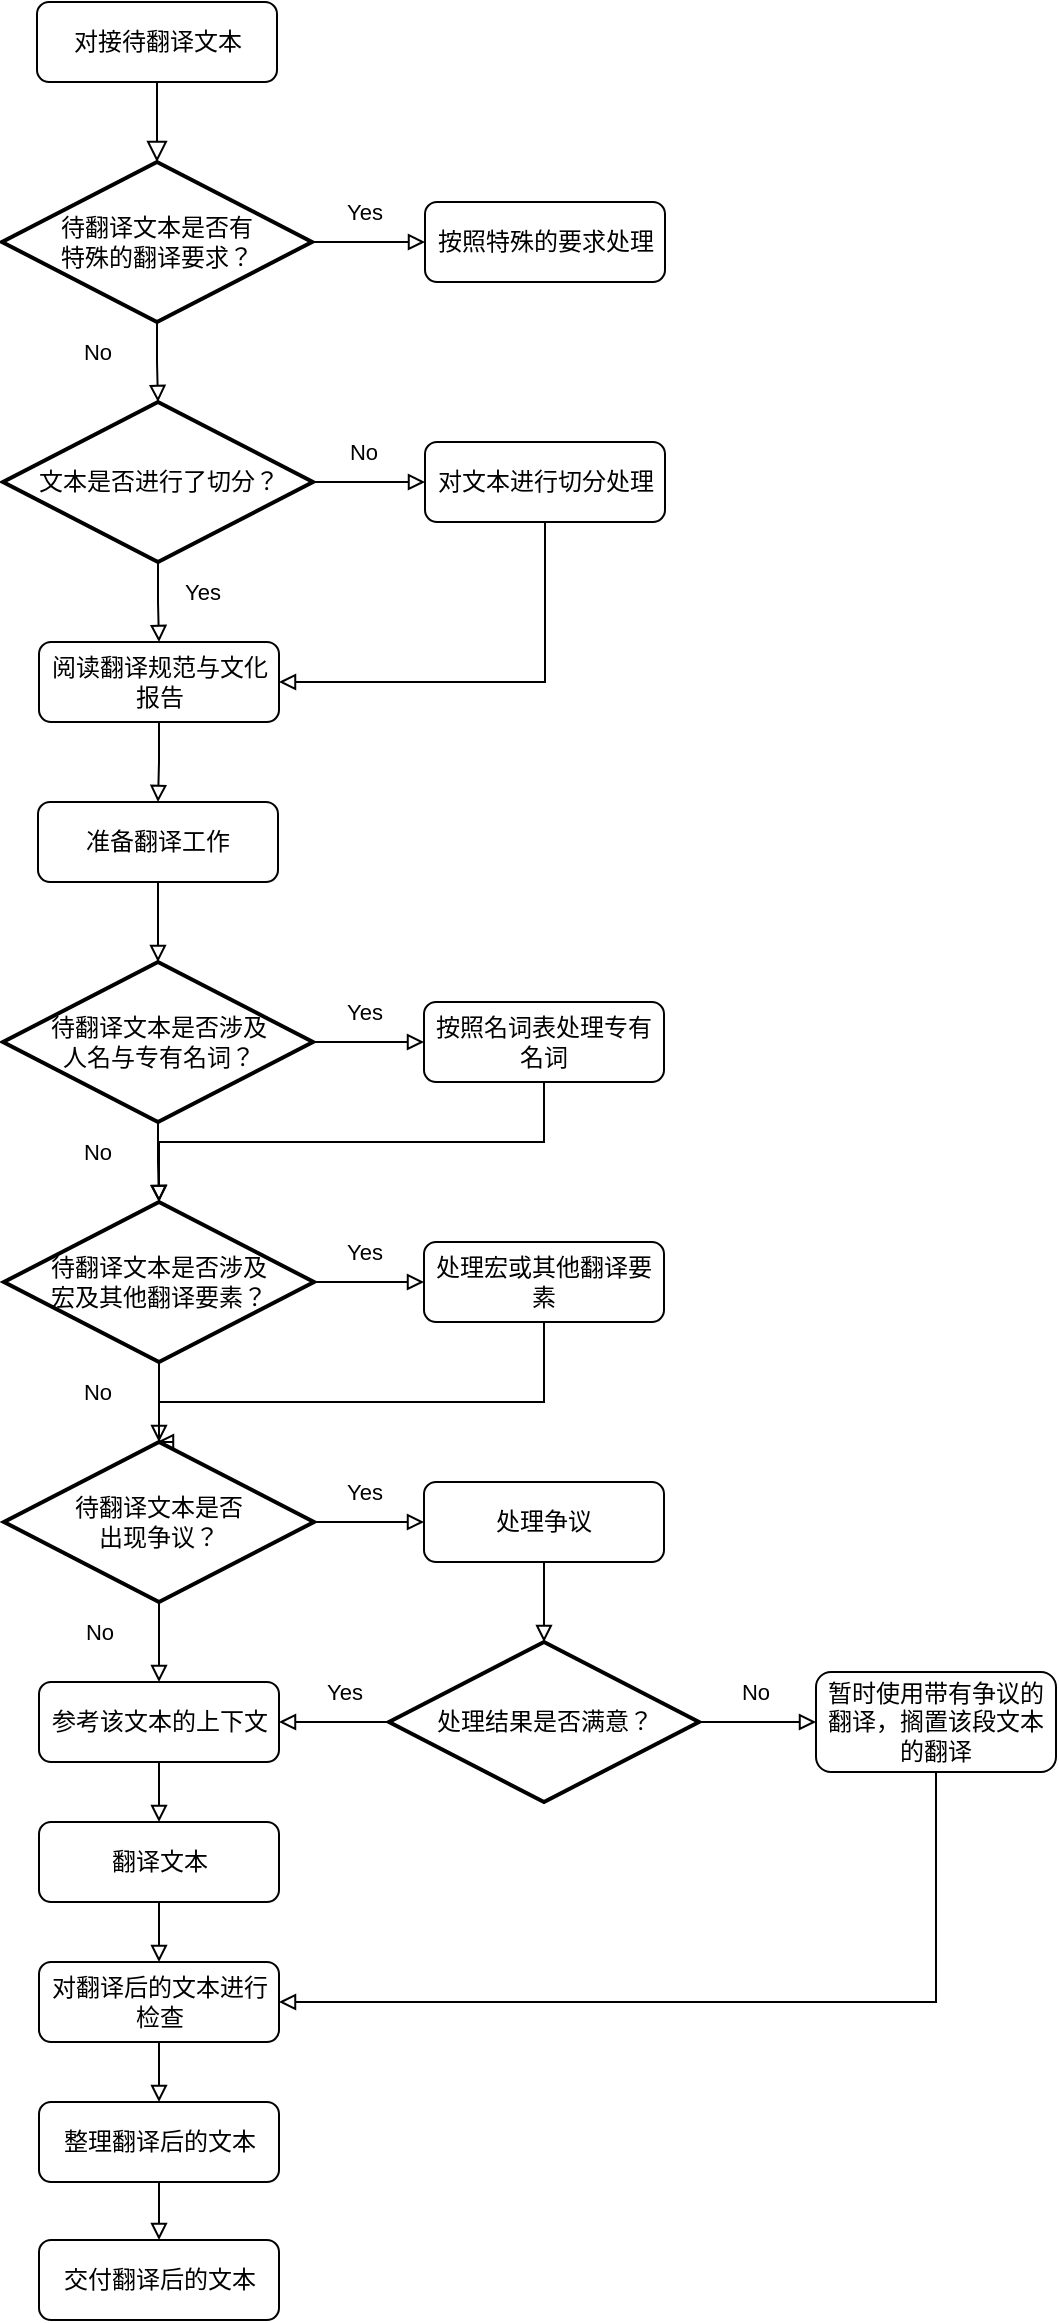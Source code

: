 <mxfile version="24.1.0" type="github">
  <diagram id="C5RBs43oDa-KdzZeNtuy" name="Page-1">
    <mxGraphModel dx="886" dy="581" grid="1" gridSize="10" guides="1" tooltips="1" connect="1" arrows="1" fold="1" page="1" pageScale="1" pageWidth="827" pageHeight="1169" math="0" shadow="0">
      <root>
        <mxCell id="WIyWlLk6GJQsqaUBKTNV-0" />
        <mxCell id="WIyWlLk6GJQsqaUBKTNV-1" parent="WIyWlLk6GJQsqaUBKTNV-0" />
        <mxCell id="WIyWlLk6GJQsqaUBKTNV-2" value="" style="rounded=0;html=1;jettySize=auto;orthogonalLoop=1;fontSize=11;endArrow=block;endFill=0;endSize=8;strokeWidth=1;shadow=0;labelBackgroundColor=none;edgeStyle=orthogonalEdgeStyle;entryX=0.5;entryY=0;entryDx=0;entryDy=0;entryPerimeter=0;" parent="WIyWlLk6GJQsqaUBKTNV-1" source="WIyWlLk6GJQsqaUBKTNV-3" target="IJrdV3IL_r7NS5gYrvFq-0" edge="1">
          <mxGeometry relative="1" as="geometry">
            <mxPoint x="87.5" y="100" as="targetPoint" />
          </mxGeometry>
        </mxCell>
        <mxCell id="WIyWlLk6GJQsqaUBKTNV-3" value="对接待翻译文本" style="rounded=1;whiteSpace=wrap;html=1;fontSize=12;glass=0;strokeWidth=1;shadow=0;" parent="WIyWlLk6GJQsqaUBKTNV-1" vertex="1">
          <mxGeometry x="27.5" y="10" width="120" height="40" as="geometry" />
        </mxCell>
        <mxCell id="IJrdV3IL_r7NS5gYrvFq-50" style="edgeStyle=orthogonalEdgeStyle;rounded=0;orthogonalLoop=1;jettySize=auto;html=1;entryX=0;entryY=0.5;entryDx=0;entryDy=0;strokeColor=default;align=center;verticalAlign=middle;fontFamily=Helvetica;fontSize=11;fontColor=default;labelBackgroundColor=default;endArrow=block;endFill=0;" edge="1" parent="WIyWlLk6GJQsqaUBKTNV-1" source="IJrdV3IL_r7NS5gYrvFq-0" target="IJrdV3IL_r7NS5gYrvFq-1">
          <mxGeometry relative="1" as="geometry" />
        </mxCell>
        <mxCell id="IJrdV3IL_r7NS5gYrvFq-0" value="&lt;div&gt;待翻译文本是否有&lt;/div&gt;&lt;div&gt;特殊的翻译要求？&lt;/div&gt;" style="strokeWidth=2;html=1;shape=mxgraph.flowchart.decision;whiteSpace=wrap;" vertex="1" parent="WIyWlLk6GJQsqaUBKTNV-1">
          <mxGeometry x="10" y="90" width="155" height="80" as="geometry" />
        </mxCell>
        <mxCell id="IJrdV3IL_r7NS5gYrvFq-1" value="按照特殊的要求处理" style="rounded=1;whiteSpace=wrap;html=1;fontSize=12;glass=0;strokeWidth=1;shadow=0;" vertex="1" parent="WIyWlLk6GJQsqaUBKTNV-1">
          <mxGeometry x="221.5" y="110" width="120" height="40" as="geometry" />
        </mxCell>
        <mxCell id="IJrdV3IL_r7NS5gYrvFq-29" style="edgeStyle=orthogonalEdgeStyle;rounded=0;orthogonalLoop=1;jettySize=auto;html=1;entryX=0;entryY=0.5;entryDx=0;entryDy=0;strokeColor=default;align=center;verticalAlign=middle;fontFamily=Helvetica;fontSize=11;fontColor=default;labelBackgroundColor=default;endArrow=block;endFill=0;" edge="1" parent="WIyWlLk6GJQsqaUBKTNV-1" source="IJrdV3IL_r7NS5gYrvFq-2" target="IJrdV3IL_r7NS5gYrvFq-3">
          <mxGeometry relative="1" as="geometry" />
        </mxCell>
        <mxCell id="IJrdV3IL_r7NS5gYrvFq-31" style="edgeStyle=orthogonalEdgeStyle;rounded=0;orthogonalLoop=1;jettySize=auto;html=1;entryX=0.5;entryY=0;entryDx=0;entryDy=0;strokeColor=default;align=center;verticalAlign=middle;fontFamily=Helvetica;fontSize=11;fontColor=default;labelBackgroundColor=default;endArrow=block;endFill=0;" edge="1" parent="WIyWlLk6GJQsqaUBKTNV-1" source="IJrdV3IL_r7NS5gYrvFq-2" target="IJrdV3IL_r7NS5gYrvFq-16">
          <mxGeometry relative="1" as="geometry" />
        </mxCell>
        <mxCell id="IJrdV3IL_r7NS5gYrvFq-2" value="文本是否进行了切分？" style="strokeWidth=2;html=1;shape=mxgraph.flowchart.decision;whiteSpace=wrap;" vertex="1" parent="WIyWlLk6GJQsqaUBKTNV-1">
          <mxGeometry x="10.5" y="210" width="155" height="80" as="geometry" />
        </mxCell>
        <mxCell id="IJrdV3IL_r7NS5gYrvFq-30" style="edgeStyle=orthogonalEdgeStyle;rounded=0;orthogonalLoop=1;jettySize=auto;html=1;entryX=1;entryY=0.5;entryDx=0;entryDy=0;strokeColor=default;align=center;verticalAlign=middle;fontFamily=Helvetica;fontSize=11;fontColor=default;labelBackgroundColor=default;endArrow=block;endFill=0;" edge="1" parent="WIyWlLk6GJQsqaUBKTNV-1" source="IJrdV3IL_r7NS5gYrvFq-3" target="IJrdV3IL_r7NS5gYrvFq-16">
          <mxGeometry relative="1" as="geometry">
            <Array as="points">
              <mxPoint x="281.5" y="350" />
            </Array>
          </mxGeometry>
        </mxCell>
        <mxCell id="IJrdV3IL_r7NS5gYrvFq-3" value="对文本进行切分处理" style="rounded=1;whiteSpace=wrap;html=1;fontSize=12;glass=0;strokeWidth=1;shadow=0;" vertex="1" parent="WIyWlLk6GJQsqaUBKTNV-1">
          <mxGeometry x="221.5" y="230" width="120" height="40" as="geometry" />
        </mxCell>
        <mxCell id="IJrdV3IL_r7NS5gYrvFq-34" style="edgeStyle=orthogonalEdgeStyle;rounded=0;orthogonalLoop=1;jettySize=auto;html=1;strokeColor=default;align=center;verticalAlign=middle;fontFamily=Helvetica;fontSize=11;fontColor=default;labelBackgroundColor=default;endArrow=block;endFill=0;" edge="1" parent="WIyWlLk6GJQsqaUBKTNV-1" source="IJrdV3IL_r7NS5gYrvFq-4" target="IJrdV3IL_r7NS5gYrvFq-11">
          <mxGeometry relative="1" as="geometry" />
        </mxCell>
        <mxCell id="IJrdV3IL_r7NS5gYrvFq-35" style="edgeStyle=orthogonalEdgeStyle;rounded=0;orthogonalLoop=1;jettySize=auto;html=1;strokeColor=default;align=center;verticalAlign=middle;fontFamily=Helvetica;fontSize=11;fontColor=default;labelBackgroundColor=default;endArrow=block;endFill=0;" edge="1" parent="WIyWlLk6GJQsqaUBKTNV-1" source="IJrdV3IL_r7NS5gYrvFq-4" target="IJrdV3IL_r7NS5gYrvFq-6">
          <mxGeometry relative="1" as="geometry" />
        </mxCell>
        <mxCell id="IJrdV3IL_r7NS5gYrvFq-4" value="&lt;div&gt;待翻译文本是否涉及&lt;/div&gt;&lt;div&gt;人名与专有名词？&lt;br&gt;&lt;/div&gt;" style="strokeWidth=2;html=1;shape=mxgraph.flowchart.decision;whiteSpace=wrap;" vertex="1" parent="WIyWlLk6GJQsqaUBKTNV-1">
          <mxGeometry x="10.5" y="490" width="155" height="80" as="geometry" />
        </mxCell>
        <mxCell id="IJrdV3IL_r7NS5gYrvFq-33" style="edgeStyle=orthogonalEdgeStyle;rounded=0;orthogonalLoop=1;jettySize=auto;html=1;strokeColor=default;align=center;verticalAlign=middle;fontFamily=Helvetica;fontSize=11;fontColor=default;labelBackgroundColor=default;endArrow=block;endFill=0;" edge="1" parent="WIyWlLk6GJQsqaUBKTNV-1" source="IJrdV3IL_r7NS5gYrvFq-5" target="IJrdV3IL_r7NS5gYrvFq-4">
          <mxGeometry relative="1" as="geometry" />
        </mxCell>
        <mxCell id="IJrdV3IL_r7NS5gYrvFq-5" value="准备翻译工作" style="rounded=1;whiteSpace=wrap;html=1;fontSize=12;glass=0;strokeWidth=1;shadow=0;" vertex="1" parent="WIyWlLk6GJQsqaUBKTNV-1">
          <mxGeometry x="28" y="410" width="120" height="40" as="geometry" />
        </mxCell>
        <mxCell id="IJrdV3IL_r7NS5gYrvFq-37" style="edgeStyle=orthogonalEdgeStyle;rounded=0;orthogonalLoop=1;jettySize=auto;html=1;entryX=0;entryY=0.5;entryDx=0;entryDy=0;strokeColor=default;align=center;verticalAlign=middle;fontFamily=Helvetica;fontSize=11;fontColor=default;labelBackgroundColor=default;endArrow=block;endFill=0;" edge="1" parent="WIyWlLk6GJQsqaUBKTNV-1" source="IJrdV3IL_r7NS5gYrvFq-6" target="IJrdV3IL_r7NS5gYrvFq-12">
          <mxGeometry relative="1" as="geometry" />
        </mxCell>
        <mxCell id="IJrdV3IL_r7NS5gYrvFq-6" value="&lt;div&gt;待翻译文本是否涉及&lt;/div&gt;&lt;div&gt;宏及其他翻译要素？&lt;br&gt;&lt;/div&gt;" style="strokeWidth=2;html=1;shape=mxgraph.flowchart.decision;whiteSpace=wrap;" vertex="1" parent="WIyWlLk6GJQsqaUBKTNV-1">
          <mxGeometry x="11" y="610" width="155" height="80" as="geometry" />
        </mxCell>
        <mxCell id="IJrdV3IL_r7NS5gYrvFq-22" style="edgeStyle=orthogonalEdgeStyle;rounded=0;orthogonalLoop=1;jettySize=auto;html=1;entryX=0.5;entryY=0;entryDx=0;entryDy=0;strokeColor=default;align=center;verticalAlign=middle;fontFamily=Helvetica;fontSize=11;fontColor=default;labelBackgroundColor=default;endArrow=block;endFill=0;" edge="1" parent="WIyWlLk6GJQsqaUBKTNV-1" source="IJrdV3IL_r7NS5gYrvFq-7" target="IJrdV3IL_r7NS5gYrvFq-13">
          <mxGeometry relative="1" as="geometry" />
        </mxCell>
        <mxCell id="IJrdV3IL_r7NS5gYrvFq-23" style="edgeStyle=orthogonalEdgeStyle;rounded=0;orthogonalLoop=1;jettySize=auto;html=1;entryX=0;entryY=0.5;entryDx=0;entryDy=0;strokeColor=default;align=center;verticalAlign=middle;fontFamily=Helvetica;fontSize=11;fontColor=default;labelBackgroundColor=default;endArrow=block;endFill=0;" edge="1" parent="WIyWlLk6GJQsqaUBKTNV-1" source="IJrdV3IL_r7NS5gYrvFq-7" target="IJrdV3IL_r7NS5gYrvFq-9">
          <mxGeometry relative="1" as="geometry" />
        </mxCell>
        <mxCell id="IJrdV3IL_r7NS5gYrvFq-7" value="&lt;div&gt;待翻译文本是否&lt;/div&gt;&lt;div&gt;出现争议？&lt;br&gt;&lt;/div&gt;" style="strokeWidth=2;html=1;shape=mxgraph.flowchart.decision;whiteSpace=wrap;" vertex="1" parent="WIyWlLk6GJQsqaUBKTNV-1">
          <mxGeometry x="11" y="730" width="155" height="80" as="geometry" />
        </mxCell>
        <mxCell id="IJrdV3IL_r7NS5gYrvFq-25" style="edgeStyle=orthogonalEdgeStyle;rounded=0;orthogonalLoop=1;jettySize=auto;html=1;entryX=1;entryY=0.5;entryDx=0;entryDy=0;strokeColor=default;align=center;verticalAlign=middle;fontFamily=Helvetica;fontSize=11;fontColor=default;labelBackgroundColor=default;endArrow=block;endFill=0;" edge="1" parent="WIyWlLk6GJQsqaUBKTNV-1" source="IJrdV3IL_r7NS5gYrvFq-8" target="IJrdV3IL_r7NS5gYrvFq-13">
          <mxGeometry relative="1" as="geometry" />
        </mxCell>
        <mxCell id="IJrdV3IL_r7NS5gYrvFq-26" style="edgeStyle=orthogonalEdgeStyle;rounded=0;orthogonalLoop=1;jettySize=auto;html=1;entryX=0;entryY=0.5;entryDx=0;entryDy=0;strokeColor=default;align=center;verticalAlign=middle;fontFamily=Helvetica;fontSize=11;fontColor=default;labelBackgroundColor=default;endArrow=block;endFill=0;" edge="1" parent="WIyWlLk6GJQsqaUBKTNV-1" source="IJrdV3IL_r7NS5gYrvFq-8" target="IJrdV3IL_r7NS5gYrvFq-10">
          <mxGeometry relative="1" as="geometry" />
        </mxCell>
        <mxCell id="IJrdV3IL_r7NS5gYrvFq-8" value="处理结果是否满意？" style="strokeWidth=2;html=1;shape=mxgraph.flowchart.decision;whiteSpace=wrap;" vertex="1" parent="WIyWlLk6GJQsqaUBKTNV-1">
          <mxGeometry x="203.5" y="830" width="155" height="80" as="geometry" />
        </mxCell>
        <mxCell id="IJrdV3IL_r7NS5gYrvFq-24" style="edgeStyle=orthogonalEdgeStyle;rounded=0;orthogonalLoop=1;jettySize=auto;html=1;strokeColor=default;align=center;verticalAlign=middle;fontFamily=Helvetica;fontSize=11;fontColor=default;labelBackgroundColor=default;endArrow=block;endFill=0;" edge="1" parent="WIyWlLk6GJQsqaUBKTNV-1" source="IJrdV3IL_r7NS5gYrvFq-9" target="IJrdV3IL_r7NS5gYrvFq-8">
          <mxGeometry relative="1" as="geometry" />
        </mxCell>
        <mxCell id="IJrdV3IL_r7NS5gYrvFq-9" value="处理争议" style="rounded=1;whiteSpace=wrap;html=1;fontSize=12;glass=0;strokeWidth=1;shadow=0;" vertex="1" parent="WIyWlLk6GJQsqaUBKTNV-1">
          <mxGeometry x="221" y="750" width="120" height="40" as="geometry" />
        </mxCell>
        <mxCell id="IJrdV3IL_r7NS5gYrvFq-57" style="edgeStyle=orthogonalEdgeStyle;rounded=0;orthogonalLoop=1;jettySize=auto;html=1;entryX=1;entryY=0.5;entryDx=0;entryDy=0;strokeColor=default;align=center;verticalAlign=middle;fontFamily=Helvetica;fontSize=11;fontColor=default;labelBackgroundColor=default;endArrow=block;endFill=0;" edge="1" parent="WIyWlLk6GJQsqaUBKTNV-1" source="IJrdV3IL_r7NS5gYrvFq-10" target="IJrdV3IL_r7NS5gYrvFq-15">
          <mxGeometry relative="1" as="geometry">
            <Array as="points">
              <mxPoint x="477" y="1010" />
            </Array>
          </mxGeometry>
        </mxCell>
        <mxCell id="IJrdV3IL_r7NS5gYrvFq-10" value="暂时使用带有争议的翻译，搁置该段文本的翻译" style="rounded=1;whiteSpace=wrap;html=1;fontSize=12;glass=0;strokeWidth=1;shadow=0;" vertex="1" parent="WIyWlLk6GJQsqaUBKTNV-1">
          <mxGeometry x="417" y="845" width="120" height="50" as="geometry" />
        </mxCell>
        <mxCell id="IJrdV3IL_r7NS5gYrvFq-11" value="按照名词表处理专有名词" style="rounded=1;whiteSpace=wrap;html=1;fontSize=12;glass=0;strokeWidth=1;shadow=0;" vertex="1" parent="WIyWlLk6GJQsqaUBKTNV-1">
          <mxGeometry x="221" y="510" width="120" height="40" as="geometry" />
        </mxCell>
        <mxCell id="IJrdV3IL_r7NS5gYrvFq-39" style="edgeStyle=orthogonalEdgeStyle;rounded=0;orthogonalLoop=1;jettySize=auto;html=1;strokeColor=default;align=center;verticalAlign=middle;fontFamily=Helvetica;fontSize=11;fontColor=default;labelBackgroundColor=default;endArrow=block;endFill=0;" edge="1" parent="WIyWlLk6GJQsqaUBKTNV-1" source="IJrdV3IL_r7NS5gYrvFq-12">
          <mxGeometry relative="1" as="geometry">
            <mxPoint x="87.5" y="730" as="targetPoint" />
            <Array as="points">
              <mxPoint x="281.5" y="710" />
              <mxPoint x="88.5" y="710" />
              <mxPoint x="88.5" y="730" />
            </Array>
          </mxGeometry>
        </mxCell>
        <mxCell id="IJrdV3IL_r7NS5gYrvFq-12" value="处理宏或其他翻译要素" style="rounded=1;whiteSpace=wrap;html=1;fontSize=12;glass=0;strokeWidth=1;shadow=0;" vertex="1" parent="WIyWlLk6GJQsqaUBKTNV-1">
          <mxGeometry x="221" y="630" width="120" height="40" as="geometry" />
        </mxCell>
        <mxCell id="IJrdV3IL_r7NS5gYrvFq-41" style="edgeStyle=orthogonalEdgeStyle;rounded=0;orthogonalLoop=1;jettySize=auto;html=1;entryX=0.5;entryY=0;entryDx=0;entryDy=0;strokeColor=default;align=center;verticalAlign=middle;fontFamily=Helvetica;fontSize=11;fontColor=default;labelBackgroundColor=default;endArrow=block;endFill=0;" edge="1" parent="WIyWlLk6GJQsqaUBKTNV-1" source="IJrdV3IL_r7NS5gYrvFq-13" target="IJrdV3IL_r7NS5gYrvFq-40">
          <mxGeometry relative="1" as="geometry" />
        </mxCell>
        <mxCell id="IJrdV3IL_r7NS5gYrvFq-13" value="参考该文本的上下文" style="rounded=1;whiteSpace=wrap;html=1;fontSize=12;glass=0;strokeWidth=1;shadow=0;" vertex="1" parent="WIyWlLk6GJQsqaUBKTNV-1">
          <mxGeometry x="28.5" y="850" width="120" height="40" as="geometry" />
        </mxCell>
        <mxCell id="IJrdV3IL_r7NS5gYrvFq-20" style="edgeStyle=orthogonalEdgeStyle;rounded=0;orthogonalLoop=1;jettySize=auto;html=1;entryX=0.5;entryY=0;entryDx=0;entryDy=0;strokeColor=default;align=center;verticalAlign=middle;fontFamily=Helvetica;fontSize=11;fontColor=default;labelBackgroundColor=default;endArrow=block;endFill=0;" edge="1" parent="WIyWlLk6GJQsqaUBKTNV-1" source="IJrdV3IL_r7NS5gYrvFq-15" target="IJrdV3IL_r7NS5gYrvFq-18">
          <mxGeometry relative="1" as="geometry" />
        </mxCell>
        <mxCell id="IJrdV3IL_r7NS5gYrvFq-15" value="对翻译后的文本进行检查" style="rounded=1;whiteSpace=wrap;html=1;fontSize=12;glass=0;strokeWidth=1;shadow=0;" vertex="1" parent="WIyWlLk6GJQsqaUBKTNV-1">
          <mxGeometry x="28.5" y="990" width="120" height="40" as="geometry" />
        </mxCell>
        <mxCell id="IJrdV3IL_r7NS5gYrvFq-32" style="edgeStyle=orthogonalEdgeStyle;rounded=0;orthogonalLoop=1;jettySize=auto;html=1;strokeColor=default;align=center;verticalAlign=middle;fontFamily=Helvetica;fontSize=11;fontColor=default;labelBackgroundColor=default;endArrow=block;endFill=0;" edge="1" parent="WIyWlLk6GJQsqaUBKTNV-1" source="IJrdV3IL_r7NS5gYrvFq-16" target="IJrdV3IL_r7NS5gYrvFq-5">
          <mxGeometry relative="1" as="geometry" />
        </mxCell>
        <mxCell id="IJrdV3IL_r7NS5gYrvFq-16" value="阅读翻译规范与文化报告" style="rounded=1;whiteSpace=wrap;html=1;fontSize=12;glass=0;strokeWidth=1;shadow=0;" vertex="1" parent="WIyWlLk6GJQsqaUBKTNV-1">
          <mxGeometry x="28.5" y="330" width="120" height="40" as="geometry" />
        </mxCell>
        <mxCell id="IJrdV3IL_r7NS5gYrvFq-17" value="交付翻译后的文本" style="rounded=1;whiteSpace=wrap;html=1;fontSize=12;glass=0;strokeWidth=1;shadow=0;" vertex="1" parent="WIyWlLk6GJQsqaUBKTNV-1">
          <mxGeometry x="28.5" y="1129" width="120" height="40" as="geometry" />
        </mxCell>
        <mxCell id="IJrdV3IL_r7NS5gYrvFq-19" style="edgeStyle=orthogonalEdgeStyle;rounded=0;orthogonalLoop=1;jettySize=auto;html=1;entryX=0.5;entryY=0;entryDx=0;entryDy=0;endArrow=block;endFill=0;" edge="1" parent="WIyWlLk6GJQsqaUBKTNV-1" source="IJrdV3IL_r7NS5gYrvFq-18" target="IJrdV3IL_r7NS5gYrvFq-17">
          <mxGeometry relative="1" as="geometry" />
        </mxCell>
        <mxCell id="IJrdV3IL_r7NS5gYrvFq-18" value="整理翻译后的文本" style="rounded=1;whiteSpace=wrap;html=1;fontSize=12;glass=0;strokeWidth=1;shadow=0;" vertex="1" parent="WIyWlLk6GJQsqaUBKTNV-1">
          <mxGeometry x="28.5" y="1060" width="120" height="40" as="geometry" />
        </mxCell>
        <mxCell id="IJrdV3IL_r7NS5gYrvFq-28" style="edgeStyle=orthogonalEdgeStyle;rounded=0;orthogonalLoop=1;jettySize=auto;html=1;entryX=0.5;entryY=0;entryDx=0;entryDy=0;entryPerimeter=0;strokeColor=default;align=center;verticalAlign=middle;fontFamily=Helvetica;fontSize=11;fontColor=default;labelBackgroundColor=default;endArrow=block;endFill=0;" edge="1" parent="WIyWlLk6GJQsqaUBKTNV-1" source="IJrdV3IL_r7NS5gYrvFq-0" target="IJrdV3IL_r7NS5gYrvFq-2">
          <mxGeometry relative="1" as="geometry" />
        </mxCell>
        <mxCell id="IJrdV3IL_r7NS5gYrvFq-36" style="edgeStyle=orthogonalEdgeStyle;rounded=0;orthogonalLoop=1;jettySize=auto;html=1;entryX=0.5;entryY=0;entryDx=0;entryDy=0;entryPerimeter=0;strokeColor=default;align=center;verticalAlign=middle;fontFamily=Helvetica;fontSize=11;fontColor=default;labelBackgroundColor=default;endArrow=block;endFill=0;" edge="1" parent="WIyWlLk6GJQsqaUBKTNV-1" source="IJrdV3IL_r7NS5gYrvFq-11" target="IJrdV3IL_r7NS5gYrvFq-6">
          <mxGeometry relative="1" as="geometry">
            <Array as="points">
              <mxPoint x="281.5" y="580" />
              <mxPoint x="88.5" y="580" />
            </Array>
          </mxGeometry>
        </mxCell>
        <mxCell id="IJrdV3IL_r7NS5gYrvFq-38" style="edgeStyle=orthogonalEdgeStyle;rounded=0;orthogonalLoop=1;jettySize=auto;html=1;entryX=0.5;entryY=0;entryDx=0;entryDy=0;entryPerimeter=0;strokeColor=default;align=center;verticalAlign=middle;fontFamily=Helvetica;fontSize=11;fontColor=default;labelBackgroundColor=default;endArrow=block;endFill=0;" edge="1" parent="WIyWlLk6GJQsqaUBKTNV-1" source="IJrdV3IL_r7NS5gYrvFq-6" target="IJrdV3IL_r7NS5gYrvFq-7">
          <mxGeometry relative="1" as="geometry" />
        </mxCell>
        <mxCell id="IJrdV3IL_r7NS5gYrvFq-42" style="edgeStyle=orthogonalEdgeStyle;rounded=0;orthogonalLoop=1;jettySize=auto;html=1;strokeColor=default;align=center;verticalAlign=middle;fontFamily=Helvetica;fontSize=11;fontColor=default;labelBackgroundColor=default;endArrow=block;endFill=0;" edge="1" parent="WIyWlLk6GJQsqaUBKTNV-1" source="IJrdV3IL_r7NS5gYrvFq-40" target="IJrdV3IL_r7NS5gYrvFq-15">
          <mxGeometry relative="1" as="geometry" />
        </mxCell>
        <mxCell id="IJrdV3IL_r7NS5gYrvFq-40" value="翻译文本" style="rounded=1;whiteSpace=wrap;html=1;fontSize=12;glass=0;strokeWidth=1;shadow=0;" vertex="1" parent="WIyWlLk6GJQsqaUBKTNV-1">
          <mxGeometry x="28.5" y="920" width="120" height="40" as="geometry" />
        </mxCell>
        <mxCell id="IJrdV3IL_r7NS5gYrvFq-43" value="No" style="text;html=1;align=center;verticalAlign=middle;whiteSpace=wrap;rounded=0;fontFamily=Helvetica;fontSize=11;fontColor=default;labelBackgroundColor=default;" vertex="1" parent="WIyWlLk6GJQsqaUBKTNV-1">
          <mxGeometry x="161" y="220" width="60" height="30" as="geometry" />
        </mxCell>
        <mxCell id="IJrdV3IL_r7NS5gYrvFq-44" value="Yes" style="text;html=1;align=center;verticalAlign=middle;resizable=0;points=[];autosize=1;strokeColor=none;fillColor=none;fontFamily=Helvetica;fontSize=11;fontColor=default;labelBackgroundColor=default;" vertex="1" parent="WIyWlLk6GJQsqaUBKTNV-1">
          <mxGeometry x="90" y="290" width="40" height="30" as="geometry" />
        </mxCell>
        <mxCell id="IJrdV3IL_r7NS5gYrvFq-46" value="Yes" style="text;html=1;align=center;verticalAlign=middle;resizable=0;points=[];autosize=1;strokeColor=none;fillColor=none;fontFamily=Helvetica;fontSize=11;fontColor=default;labelBackgroundColor=default;" vertex="1" parent="WIyWlLk6GJQsqaUBKTNV-1">
          <mxGeometry x="171" y="500" width="40" height="30" as="geometry" />
        </mxCell>
        <mxCell id="IJrdV3IL_r7NS5gYrvFq-47" value="No" style="text;html=1;align=center;verticalAlign=middle;whiteSpace=wrap;rounded=0;fontFamily=Helvetica;fontSize=11;fontColor=default;labelBackgroundColor=default;" vertex="1" parent="WIyWlLk6GJQsqaUBKTNV-1">
          <mxGeometry x="27.5" y="570" width="60" height="30" as="geometry" />
        </mxCell>
        <mxCell id="IJrdV3IL_r7NS5gYrvFq-48" value="Yes" style="text;html=1;align=center;verticalAlign=middle;resizable=0;points=[];autosize=1;strokeColor=none;fillColor=none;fontFamily=Helvetica;fontSize=11;fontColor=default;labelBackgroundColor=default;" vertex="1" parent="WIyWlLk6GJQsqaUBKTNV-1">
          <mxGeometry x="171" y="620" width="40" height="30" as="geometry" />
        </mxCell>
        <mxCell id="IJrdV3IL_r7NS5gYrvFq-49" value="No" style="text;html=1;align=center;verticalAlign=middle;whiteSpace=wrap;rounded=0;fontFamily=Helvetica;fontSize=11;fontColor=default;labelBackgroundColor=default;" vertex="1" parent="WIyWlLk6GJQsqaUBKTNV-1">
          <mxGeometry x="27.5" y="690" width="60" height="30" as="geometry" />
        </mxCell>
        <mxCell id="IJrdV3IL_r7NS5gYrvFq-51" value="Yes" style="text;html=1;align=center;verticalAlign=middle;resizable=0;points=[];autosize=1;strokeColor=none;fillColor=none;fontFamily=Helvetica;fontSize=11;fontColor=default;labelBackgroundColor=default;" vertex="1" parent="WIyWlLk6GJQsqaUBKTNV-1">
          <mxGeometry x="171" y="100" width="40" height="30" as="geometry" />
        </mxCell>
        <mxCell id="IJrdV3IL_r7NS5gYrvFq-52" value="No" style="text;html=1;align=center;verticalAlign=middle;whiteSpace=wrap;rounded=0;fontFamily=Helvetica;fontSize=11;fontColor=default;labelBackgroundColor=default;" vertex="1" parent="WIyWlLk6GJQsqaUBKTNV-1">
          <mxGeometry x="27.5" y="170" width="60" height="30" as="geometry" />
        </mxCell>
        <mxCell id="IJrdV3IL_r7NS5gYrvFq-53" value="Yes" style="text;html=1;align=center;verticalAlign=middle;resizable=0;points=[];autosize=1;strokeColor=none;fillColor=none;fontFamily=Helvetica;fontSize=11;fontColor=default;labelBackgroundColor=default;" vertex="1" parent="WIyWlLk6GJQsqaUBKTNV-1">
          <mxGeometry x="171" y="740" width="40" height="30" as="geometry" />
        </mxCell>
        <mxCell id="IJrdV3IL_r7NS5gYrvFq-54" value="Yes" style="text;html=1;align=center;verticalAlign=middle;resizable=0;points=[];autosize=1;strokeColor=none;fillColor=none;fontFamily=Helvetica;fontSize=11;fontColor=default;labelBackgroundColor=default;" vertex="1" parent="WIyWlLk6GJQsqaUBKTNV-1">
          <mxGeometry x="161" y="840" width="40" height="30" as="geometry" />
        </mxCell>
        <mxCell id="IJrdV3IL_r7NS5gYrvFq-55" value="No" style="text;html=1;align=center;verticalAlign=middle;whiteSpace=wrap;rounded=0;fontFamily=Helvetica;fontSize=11;fontColor=default;labelBackgroundColor=default;" vertex="1" parent="WIyWlLk6GJQsqaUBKTNV-1">
          <mxGeometry x="357.0" y="840" width="60" height="30" as="geometry" />
        </mxCell>
        <mxCell id="IJrdV3IL_r7NS5gYrvFq-56" value="No" style="text;html=1;align=center;verticalAlign=middle;whiteSpace=wrap;rounded=0;fontFamily=Helvetica;fontSize=11;fontColor=default;labelBackgroundColor=default;" vertex="1" parent="WIyWlLk6GJQsqaUBKTNV-1">
          <mxGeometry x="28.5" y="810" width="60" height="30" as="geometry" />
        </mxCell>
      </root>
    </mxGraphModel>
  </diagram>
</mxfile>
